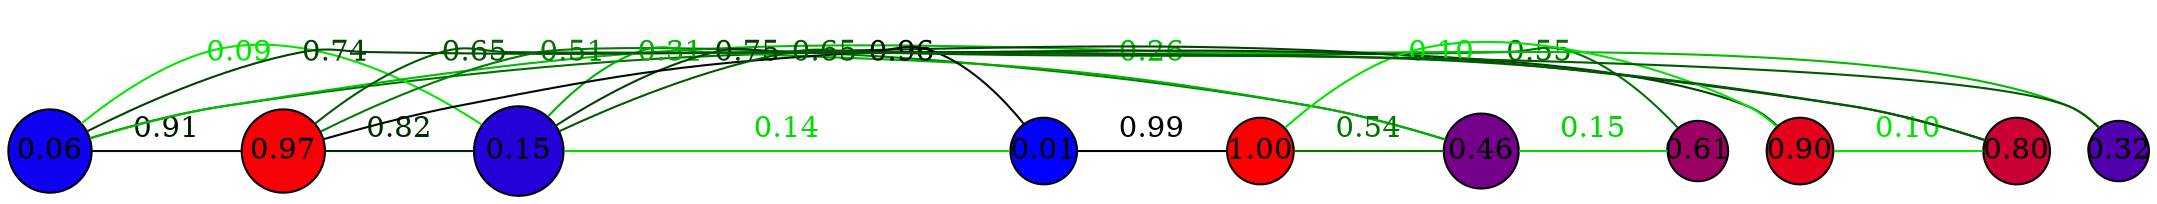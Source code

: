 graph G {
    splines=true;
    overlap=false;
    sep="1.0";
    edge [minlen=2, constraint=false];
    0 [label="0.06", style=filled, fillcolor="#0e00f1", width=0.55, height=0.55, fixedsize=true, shape=circle];
    1 [label="0.46", style=filled, fillcolor="#74008b", width=0.50, height=0.50, fixedsize=true, shape=circle];
    2 [label="0.90", style=filled, fillcolor="#e4001b", width=0.45, height=0.45, fixedsize=true, shape=circle];
    3 [label="0.97", style=filled, fillcolor="#f70008", width=0.55, height=0.55, fixedsize=true, shape=circle];
    4 [label="0.61", style=filled, fillcolor="#9b0064", width=0.40, height=0.40, fixedsize=true, shape=circle];
    5 [label="0.15", style=filled, fillcolor="#2600d9", width=0.60, height=0.60, fixedsize=true, shape=circle];
    6 [label="0.01", style=filled, fillcolor="#0200fd", width=0.45, height=0.45, fixedsize=true, shape=circle];
    7 [label="0.32", style=filled, fillcolor="#5100ae", width=0.40, height=0.40, fixedsize=true, shape=circle];
    8 [label="0.80", style=filled, fillcolor="#ca0035", width=0.45, height=0.45, fixedsize=true, shape=circle];
    9 [label="1.00", style=filled, fillcolor="#fe0001", width=0.45, height=0.45, fixedsize=true, shape=circle];
    0 -- 3 [weight=0.91, color="#001600", fontcolor="#001600", label="0.91"];
    0 -- 4 [weight=0.55, color="#007100", fontcolor="#007100", label="0.55"];
    0 -- 5 [weight=0.09, color="#00e700", fontcolor="#00e700", label="0.09"];
    0 -- 7 [weight=0.26, color="#00bc00", fontcolor="#00bc00", label="0.26"];
    0 -- 8 [weight=0.74, color="#004200", fontcolor="#004200", label="0.74"];
    1 -- 3 [weight=0.51, color="#007c00", fontcolor="#007c00", label="0.51"];
    1 -- 4 [weight=0.15, color="#00d700", fontcolor="#00d700", label="0.15"];
    1 -- 5 [weight=0.31, color="#00b000", fontcolor="#00b000", label="0.31"];
    1 -- 9 [weight=0.54, color="#007500", fontcolor="#007500", label="0.54"];
    2 -- 5 [weight=0.75, color="#004000", fontcolor="#004000", label="0.75"];
    2 -- 8 [weight=0.10, color="#00e500", fontcolor="#00e500", label="0.10"];
    2 -- 9 [weight=0.10, color="#00e400", fontcolor="#00e400", label="0.10"];
    3 -- 5 [weight=0.82, color="#002d00", fontcolor="#002d00", label="0.82"];
    3 -- 6 [weight=0.96, color="#000a00", fontcolor="#000a00", label="0.96"];
    3 -- 7 [weight=0.65, color="#005900", fontcolor="#005900", label="0.65"];
    5 -- 6 [weight=0.14, color="#00db00", fontcolor="#00db00", label="0.14"];
    5 -- 8 [weight=0.65, color="#005a00", fontcolor="#005a00", label="0.65"];
    6 -- 9 [weight=0.99, color="#000200", fontcolor="#000200", label="0.99"];
}
